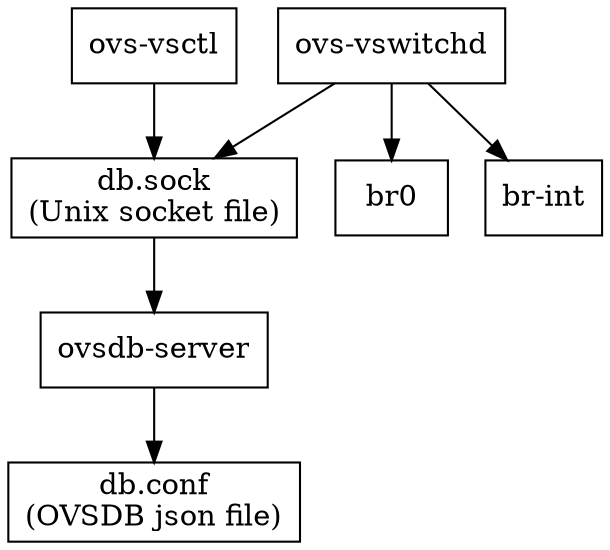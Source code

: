 digraph {
    node [shape=box]
    db         [label="db.conf\n(OVSDB json file)"];
    dbserver   [label="ovsdb-server"];
    dbsock     [label="db.sock\n(Unix socket file)"];
    switch     [label="ovs-vswitchd"];
    br0        [label="br0"]
    br_int     [label="br-int"]
    cli        [label="ovs-vsctl"]

    dbserver -> db
    dbsock -> dbserver
    switch -> dbsock
    switch -> br0
    switch -> br_int
    cli    -> dbsock
}
